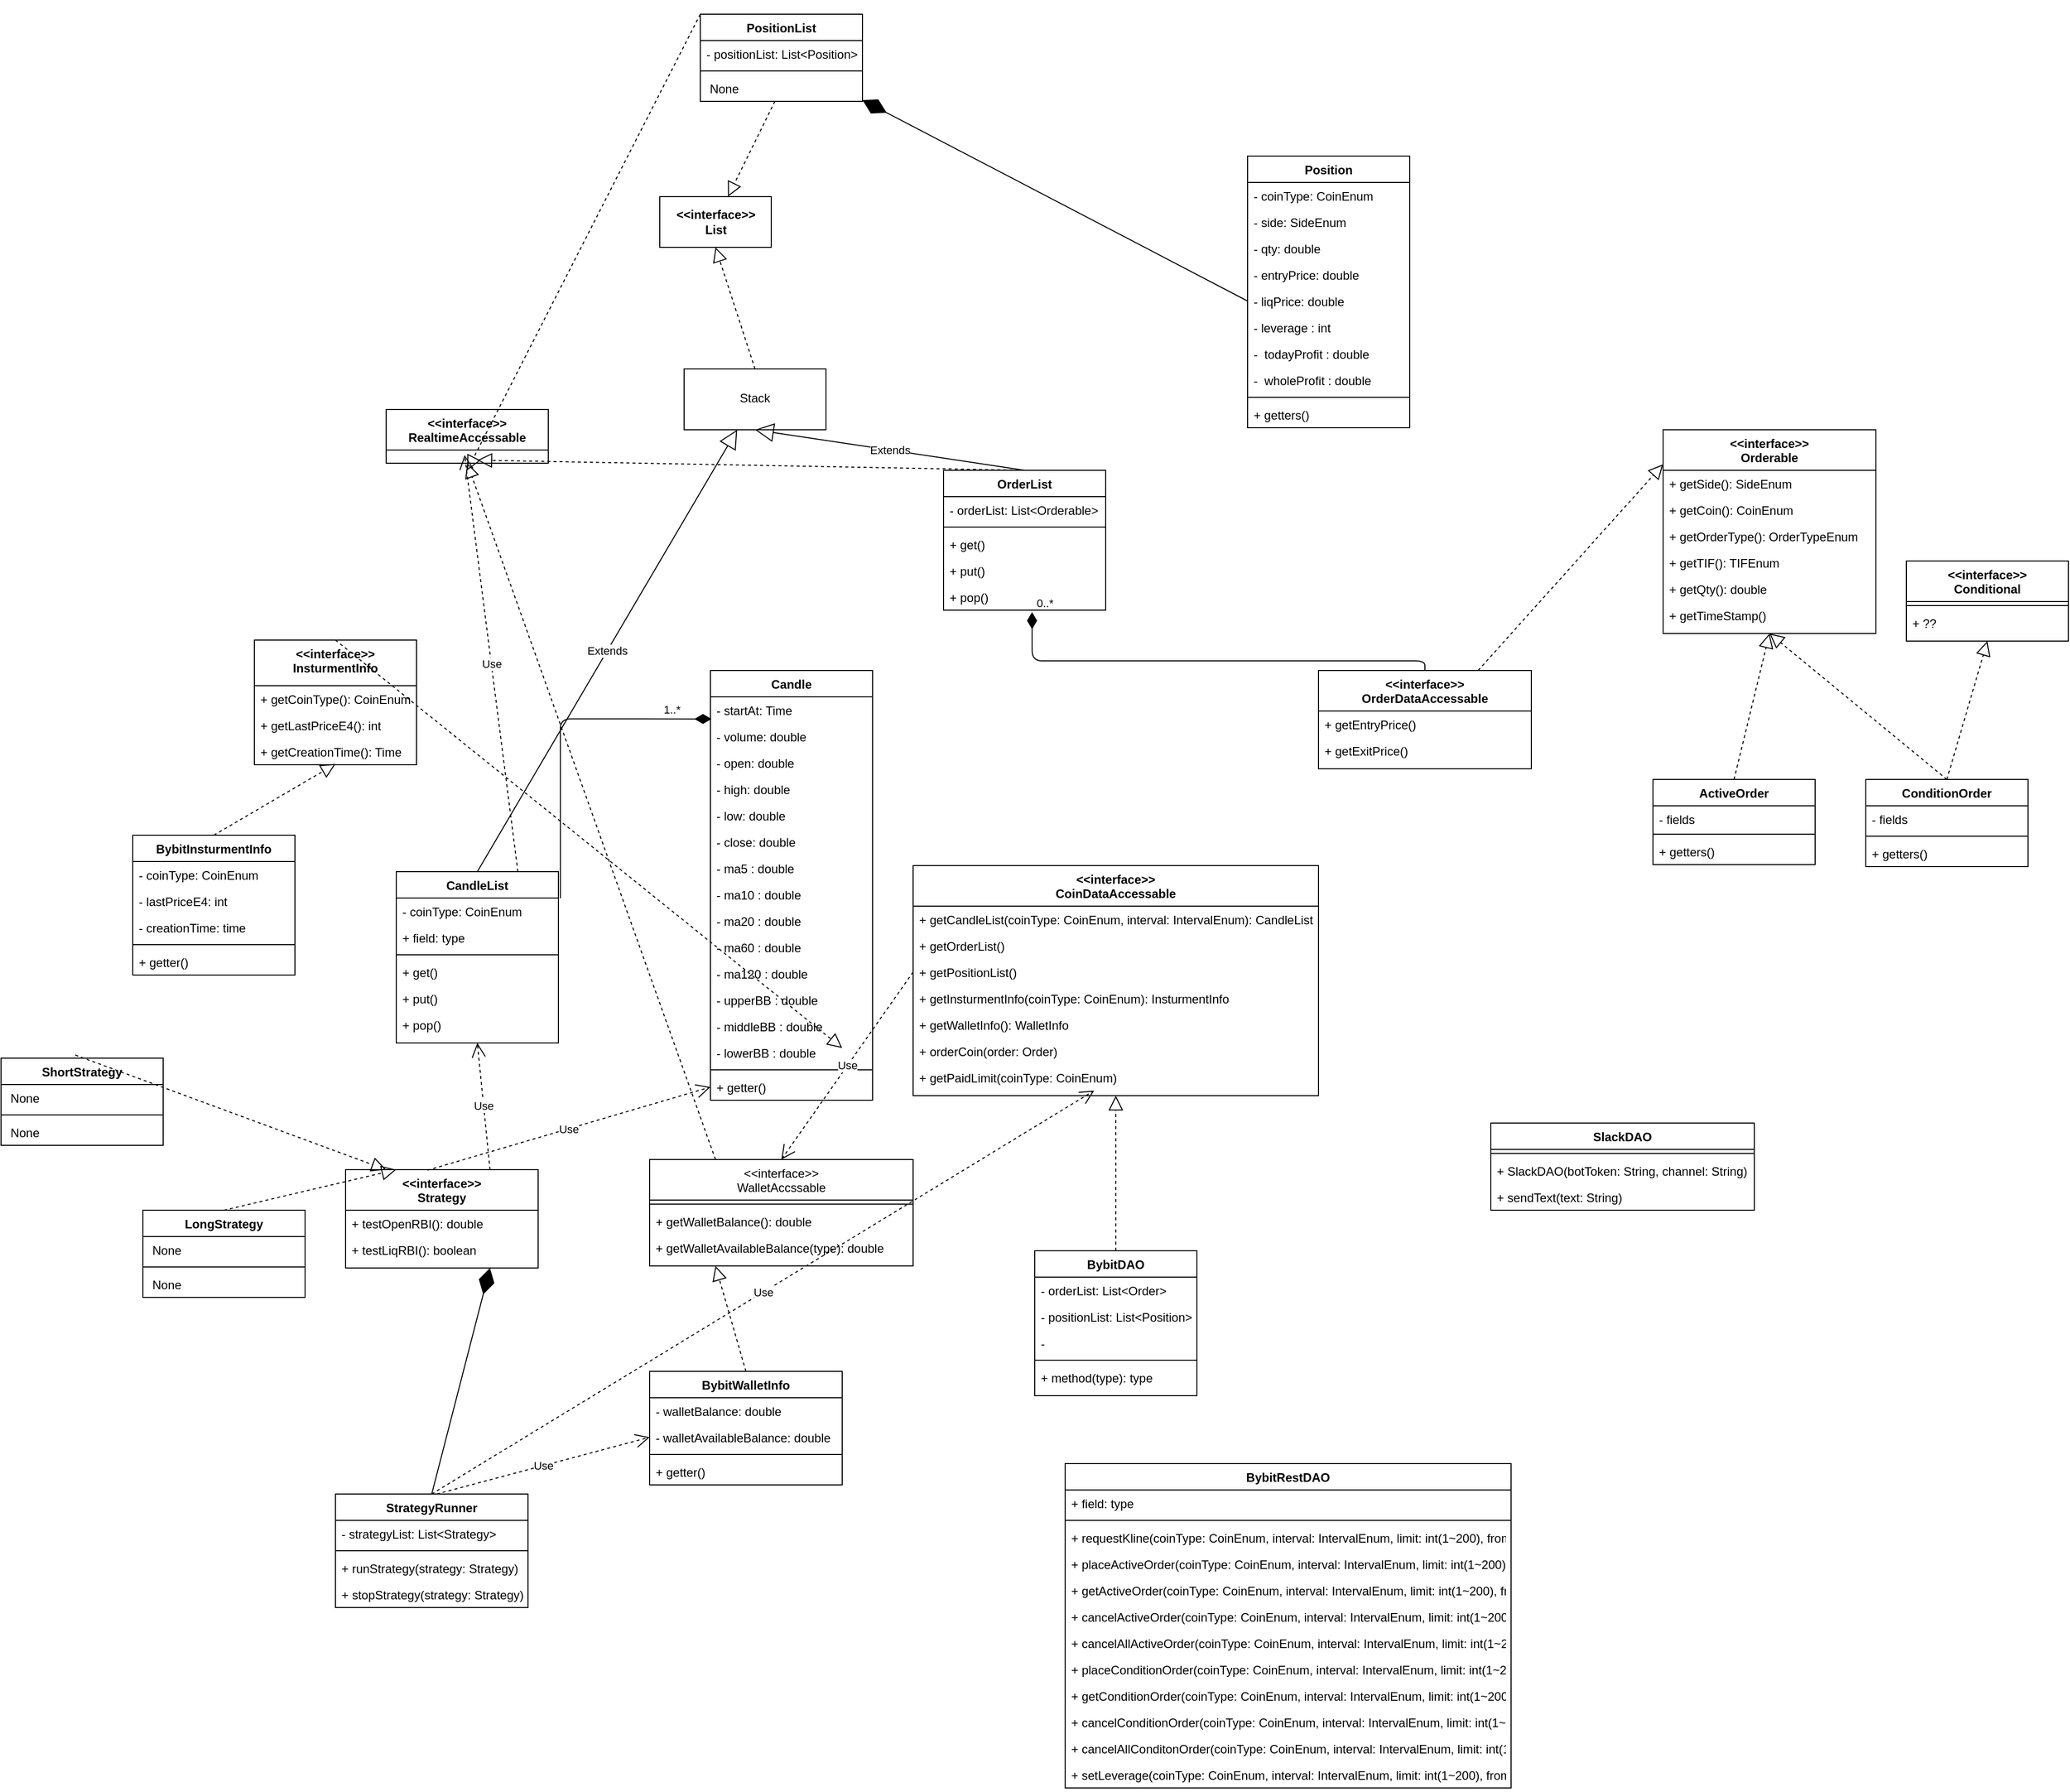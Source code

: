 <mxfile version="13.10.0" type="embed" pages="2">
    <diagram id="S4bgz9vGR-tTV-OwdPi6" name="페이지-1">
        <mxGraphModel dx="2333" dy="2050" grid="1" gridSize="10" guides="1" tooltips="1" connect="1" arrows="1" fold="1" page="1" pageScale="1" pageWidth="827" pageHeight="1169" math="0" shadow="0">
            <root>
                <mxCell id="0"/>
                <mxCell id="1" parent="0"/>
                <mxCell id="9" value="&lt;&lt;interface&gt;&gt;&#10;Strategy" style="swimlane;fontStyle=1;align=center;verticalAlign=top;childLayout=stackLayout;horizontal=1;startSize=40;horizontalStack=0;resizeParent=1;resizeParentMax=0;resizeLast=0;collapsible=1;marginBottom=5;" parent="1" vertex="1">
                    <mxGeometry x="10" y="300" width="190" height="97" as="geometry"/>
                </mxCell>
                <mxCell id="12" value="+ testOpenRBI(): double" style="text;strokeColor=none;fillColor=none;align=left;verticalAlign=top;spacingLeft=4;spacingRight=4;overflow=hidden;rotatable=0;points=[[0,0.5],[1,0.5]];portConstraint=eastwest;" parent="9" vertex="1">
                    <mxGeometry y="40" width="190" height="26" as="geometry"/>
                </mxCell>
                <mxCell id="5uu4mpf3xHUDShiiwXNF-232" value="+ testLiqRBI(): boolean" style="text;strokeColor=none;fillColor=none;align=left;verticalAlign=top;spacingLeft=4;spacingRight=4;overflow=hidden;rotatable=0;points=[[0,0.5],[1,0.5]];portConstraint=eastwest;" parent="9" vertex="1">
                    <mxGeometry y="66" width="190" height="26" as="geometry"/>
                </mxCell>
                <mxCell id="21" value="&lt;&lt;interface&gt;&gt;&#10;Orderable" style="swimlane;fontStyle=1;align=center;verticalAlign=top;childLayout=stackLayout;horizontal=1;startSize=40;horizontalStack=0;resizeParent=1;resizeParentMax=0;resizeLast=0;collapsible=1;marginBottom=5;" parent="1" vertex="1">
                    <mxGeometry x="1310" y="-430" width="210" height="201" as="geometry"/>
                </mxCell>
                <mxCell id="24" value="+ getSide(): SideEnum" style="text;strokeColor=none;fillColor=none;align=left;verticalAlign=top;spacingLeft=4;spacingRight=4;overflow=hidden;rotatable=0;points=[[0,0.5],[1,0.5]];portConstraint=eastwest;" parent="21" vertex="1">
                    <mxGeometry y="40" width="210" height="26" as="geometry"/>
                </mxCell>
                <mxCell id="5uu4mpf3xHUDShiiwXNF-159" value="+ getCoin(): CoinEnum" style="text;strokeColor=none;fillColor=none;align=left;verticalAlign=top;spacingLeft=4;spacingRight=4;overflow=hidden;rotatable=0;points=[[0,0.5],[1,0.5]];portConstraint=eastwest;" parent="21" vertex="1">
                    <mxGeometry y="66" width="210" height="26" as="geometry"/>
                </mxCell>
                <mxCell id="5uu4mpf3xHUDShiiwXNF-160" value="+ getOrderType(): OrderTypeEnum" style="text;strokeColor=none;fillColor=none;align=left;verticalAlign=top;spacingLeft=4;spacingRight=4;overflow=hidden;rotatable=0;points=[[0,0.5],[1,0.5]];portConstraint=eastwest;" parent="21" vertex="1">
                    <mxGeometry y="92" width="210" height="26" as="geometry"/>
                </mxCell>
                <mxCell id="5uu4mpf3xHUDShiiwXNF-161" value="+ getTIF(): TIFEnum" style="text;strokeColor=none;fillColor=none;align=left;verticalAlign=top;spacingLeft=4;spacingRight=4;overflow=hidden;rotatable=0;points=[[0,0.5],[1,0.5]];portConstraint=eastwest;" parent="21" vertex="1">
                    <mxGeometry y="118" width="210" height="26" as="geometry"/>
                </mxCell>
                <mxCell id="5uu4mpf3xHUDShiiwXNF-163" value="+ getQty(): double" style="text;strokeColor=none;fillColor=none;align=left;verticalAlign=top;spacingLeft=4;spacingRight=4;overflow=hidden;rotatable=0;points=[[0,0.5],[1,0.5]];portConstraint=eastwest;" parent="21" vertex="1">
                    <mxGeometry y="144" width="210" height="26" as="geometry"/>
                </mxCell>
                <mxCell id="5uu4mpf3xHUDShiiwXNF-166" value="+ getTimeStamp()" style="text;strokeColor=none;fillColor=none;align=left;verticalAlign=top;spacingLeft=4;spacingRight=4;overflow=hidden;rotatable=0;points=[[0,0.5],[1,0.5]];portConstraint=eastwest;" parent="21" vertex="1">
                    <mxGeometry y="170" width="210" height="26" as="geometry"/>
                </mxCell>
                <mxCell id="30" value="BybitDAO" style="swimlane;fontStyle=1;align=center;verticalAlign=top;childLayout=stackLayout;horizontal=1;startSize=26;horizontalStack=0;resizeParent=1;resizeParentMax=0;resizeLast=0;collapsible=1;marginBottom=5;" parent="1" vertex="1">
                    <mxGeometry x="690" y="380" width="160" height="143" as="geometry"/>
                </mxCell>
                <mxCell id="31" value="- orderList: List&lt;Order&gt;" style="text;strokeColor=none;fillColor=none;align=left;verticalAlign=top;spacingLeft=4;spacingRight=4;overflow=hidden;rotatable=0;points=[[0,0.5],[1,0.5]];portConstraint=eastwest;" parent="30" vertex="1">
                    <mxGeometry y="26" width="160" height="26" as="geometry"/>
                </mxCell>
                <mxCell id="5uu4mpf3xHUDShiiwXNF-86" value="- positionList: List&lt;Position&gt;" style="text;strokeColor=none;fillColor=none;align=left;verticalAlign=top;spacingLeft=4;spacingRight=4;overflow=hidden;rotatable=0;points=[[0,0.5],[1,0.5]];portConstraint=eastwest;" parent="30" vertex="1">
                    <mxGeometry y="52" width="160" height="26" as="geometry"/>
                </mxCell>
                <mxCell id="5uu4mpf3xHUDShiiwXNF-87" value="- " style="text;strokeColor=none;fillColor=none;align=left;verticalAlign=top;spacingLeft=4;spacingRight=4;overflow=hidden;rotatable=0;points=[[0,0.5],[1,0.5]];portConstraint=eastwest;" parent="30" vertex="1">
                    <mxGeometry y="78" width="160" height="26" as="geometry"/>
                </mxCell>
                <mxCell id="32" value="" style="line;strokeWidth=1;fillColor=none;align=left;verticalAlign=middle;spacingTop=-1;spacingLeft=3;spacingRight=3;rotatable=0;labelPosition=right;points=[];portConstraint=eastwest;" parent="30" vertex="1">
                    <mxGeometry y="104" width="160" height="8" as="geometry"/>
                </mxCell>
                <mxCell id="33" value="+ method(type): type" style="text;strokeColor=none;fillColor=none;align=left;verticalAlign=top;spacingLeft=4;spacingRight=4;overflow=hidden;rotatable=0;points=[[0,0.5],[1,0.5]];portConstraint=eastwest;" parent="30" vertex="1">
                    <mxGeometry y="112" width="160" height="26" as="geometry"/>
                </mxCell>
                <mxCell id="34" value="SlackDAO" style="swimlane;fontStyle=1;align=center;verticalAlign=top;childLayout=stackLayout;horizontal=1;startSize=26;horizontalStack=0;resizeParent=1;resizeParentMax=0;resizeLast=0;collapsible=1;marginBottom=0;" parent="1" vertex="1">
                    <mxGeometry x="1140" y="254" width="260" height="86" as="geometry"/>
                </mxCell>
                <mxCell id="36" value="" style="line;strokeWidth=1;fillColor=none;align=left;verticalAlign=middle;spacingTop=-1;spacingLeft=3;spacingRight=3;rotatable=0;labelPosition=right;points=[];portConstraint=eastwest;" parent="34" vertex="1">
                    <mxGeometry y="26" width="260" height="8" as="geometry"/>
                </mxCell>
                <mxCell id="37" value="+ SlackDAO(botToken: String, channel: String)" style="text;strokeColor=none;fillColor=none;align=left;verticalAlign=top;spacingLeft=4;spacingRight=4;overflow=hidden;rotatable=0;points=[[0,0.5],[1,0.5]];portConstraint=eastwest;" parent="34" vertex="1">
                    <mxGeometry y="34" width="260" height="26" as="geometry"/>
                </mxCell>
                <mxCell id="65" value="+ sendText(text: String)" style="text;strokeColor=none;fillColor=none;align=left;verticalAlign=top;spacingLeft=4;spacingRight=4;overflow=hidden;rotatable=0;points=[[0,0.5],[1,0.5]];portConstraint=eastwest;" parent="34" vertex="1">
                    <mxGeometry y="60" width="260" height="26" as="geometry"/>
                </mxCell>
                <mxCell id="38" value="CandleList" style="swimlane;fontStyle=1;align=center;verticalAlign=top;childLayout=stackLayout;horizontal=1;startSize=26;horizontalStack=0;resizeParent=1;resizeParentMax=0;resizeLast=0;collapsible=1;marginBottom=5;" parent="1" vertex="1">
                    <mxGeometry x="60" y="6" width="160" height="169" as="geometry"/>
                </mxCell>
                <mxCell id="5uu4mpf3xHUDShiiwXNF-197" value="- coinType: CoinEnum" style="text;strokeColor=none;fillColor=none;align=left;verticalAlign=top;spacingLeft=4;spacingRight=4;overflow=hidden;rotatable=0;points=[[0,0.5],[1,0.5]];portConstraint=eastwest;" parent="38" vertex="1">
                    <mxGeometry y="26" width="160" height="26" as="geometry"/>
                </mxCell>
                <mxCell id="39" value="+ field: type" style="text;strokeColor=none;fillColor=none;align=left;verticalAlign=top;spacingLeft=4;spacingRight=4;overflow=hidden;rotatable=0;points=[[0,0.5],[1,0.5]];portConstraint=eastwest;" parent="38" vertex="1">
                    <mxGeometry y="52" width="160" height="26" as="geometry"/>
                </mxCell>
                <mxCell id="40" value="" style="line;strokeWidth=1;fillColor=none;align=left;verticalAlign=middle;spacingTop=-1;spacingLeft=3;spacingRight=3;rotatable=0;labelPosition=right;points=[];portConstraint=eastwest;" parent="38" vertex="1">
                    <mxGeometry y="78" width="160" height="8" as="geometry"/>
                </mxCell>
                <mxCell id="5uu4mpf3xHUDShiiwXNF-195" value="+ get()" style="text;strokeColor=none;fillColor=none;align=left;verticalAlign=top;spacingLeft=4;spacingRight=4;overflow=hidden;rotatable=0;points=[[0,0.5],[1,0.5]];portConstraint=eastwest;" parent="38" vertex="1">
                    <mxGeometry y="86" width="160" height="26" as="geometry"/>
                </mxCell>
                <mxCell id="41" value="+ put()" style="text;strokeColor=none;fillColor=none;align=left;verticalAlign=top;spacingLeft=4;spacingRight=4;overflow=hidden;rotatable=0;points=[[0,0.5],[1,0.5]];portConstraint=eastwest;" parent="38" vertex="1">
                    <mxGeometry y="112" width="160" height="26" as="geometry"/>
                </mxCell>
                <mxCell id="5uu4mpf3xHUDShiiwXNF-196" value="+ pop()" style="text;strokeColor=none;fillColor=none;align=left;verticalAlign=top;spacingLeft=4;spacingRight=4;overflow=hidden;rotatable=0;points=[[0,0.5],[1,0.5]];portConstraint=eastwest;" parent="38" vertex="1">
                    <mxGeometry y="138" width="160" height="26" as="geometry"/>
                </mxCell>
                <mxCell id="5uu4mpf3xHUDShiiwXNF-49" value="&lt;&lt;interface&gt;&gt;&#10;CoinDataAccessable" style="swimlane;fontStyle=1;align=center;verticalAlign=top;childLayout=stackLayout;horizontal=1;startSize=40;horizontalStack=0;resizeParent=1;resizeParentMax=0;resizeLast=0;collapsible=1;marginBottom=5;" parent="1" vertex="1">
                    <mxGeometry x="570" width="400" height="227" as="geometry"/>
                </mxCell>
                <mxCell id="5uu4mpf3xHUDShiiwXNF-52" value="+ getCandleList(coinType: CoinEnum, interval: IntervalEnum): CandleList" style="text;strokeColor=none;fillColor=none;align=left;verticalAlign=top;spacingLeft=4;spacingRight=4;overflow=hidden;rotatable=0;points=[[0,0.5],[1,0.5]];portConstraint=eastwest;" parent="5uu4mpf3xHUDShiiwXNF-49" vertex="1">
                    <mxGeometry y="40" width="400" height="26" as="geometry"/>
                </mxCell>
                <mxCell id="5uu4mpf3xHUDShiiwXNF-147" value="+ getOrderList()" style="text;strokeColor=none;fillColor=none;align=left;verticalAlign=top;spacingLeft=4;spacingRight=4;overflow=hidden;rotatable=0;points=[[0,0.5],[1,0.5]];portConstraint=eastwest;" parent="5uu4mpf3xHUDShiiwXNF-49" vertex="1">
                    <mxGeometry y="66" width="400" height="26" as="geometry"/>
                </mxCell>
                <mxCell id="5uu4mpf3xHUDShiiwXNF-148" value="+ getPositionList()" style="text;strokeColor=none;fillColor=none;align=left;verticalAlign=top;spacingLeft=4;spacingRight=4;overflow=hidden;rotatable=0;points=[[0,0.5],[1,0.5]];portConstraint=eastwest;" parent="5uu4mpf3xHUDShiiwXNF-49" vertex="1">
                    <mxGeometry y="92" width="400" height="26" as="geometry"/>
                </mxCell>
                <mxCell id="5uu4mpf3xHUDShiiwXNF-155" value="+ getInsturmentInfo(coinType: CoinEnum): InsturmentInfo" style="text;strokeColor=none;fillColor=none;align=left;verticalAlign=top;spacingLeft=4;spacingRight=4;overflow=hidden;rotatable=0;points=[[0,0.5],[1,0.5]];portConstraint=eastwest;" parent="5uu4mpf3xHUDShiiwXNF-49" vertex="1">
                    <mxGeometry y="118" width="400" height="26" as="geometry"/>
                </mxCell>
                <mxCell id="5uu4mpf3xHUDShiiwXNF-156" value="+ getWalletInfo(): WalletInfo" style="text;strokeColor=none;fillColor=none;align=left;verticalAlign=top;spacingLeft=4;spacingRight=4;overflow=hidden;rotatable=0;points=[[0,0.5],[1,0.5]];portConstraint=eastwest;" parent="5uu4mpf3xHUDShiiwXNF-49" vertex="1">
                    <mxGeometry y="144" width="400" height="26" as="geometry"/>
                </mxCell>
                <mxCell id="5uu4mpf3xHUDShiiwXNF-157" value="+ orderCoin(order: Order)" style="text;strokeColor=none;fillColor=none;align=left;verticalAlign=top;spacingLeft=4;spacingRight=4;overflow=hidden;rotatable=0;points=[[0,0.5],[1,0.5]];portConstraint=eastwest;" parent="5uu4mpf3xHUDShiiwXNF-49" vertex="1">
                    <mxGeometry y="170" width="400" height="26" as="geometry"/>
                </mxCell>
                <mxCell id="5uu4mpf3xHUDShiiwXNF-158" value="+ getPaidLimit(coinType: CoinEnum)" style="text;strokeColor=none;fillColor=none;align=left;verticalAlign=top;spacingLeft=4;spacingRight=4;overflow=hidden;rotatable=0;points=[[0,0.5],[1,0.5]];portConstraint=eastwest;" parent="5uu4mpf3xHUDShiiwXNF-49" vertex="1">
                    <mxGeometry y="196" width="400" height="26" as="geometry"/>
                </mxCell>
                <mxCell id="5uu4mpf3xHUDShiiwXNF-53" value="" style="endArrow=block;dashed=1;endFill=0;endSize=12;html=1;entryX=0.5;entryY=1;entryDx=0;entryDy=0;exitX=0.5;exitY=0;exitDx=0;exitDy=0;" parent="1" source="30" target="5uu4mpf3xHUDShiiwXNF-49" edge="1">
                    <mxGeometry width="160" relative="1" as="geometry">
                        <mxPoint x="350" y="400" as="sourcePoint"/>
                        <mxPoint x="510" y="400" as="targetPoint"/>
                    </mxGeometry>
                </mxCell>
                <mxCell id="5uu4mpf3xHUDShiiwXNF-68" value="ActiveOrder" style="swimlane;fontStyle=1;align=center;verticalAlign=top;childLayout=stackLayout;horizontal=1;startSize=26;horizontalStack=0;resizeParent=1;resizeParentMax=0;resizeLast=0;collapsible=1;marginBottom=0;" parent="1" vertex="1">
                    <mxGeometry x="1300" y="-85" width="160" height="84" as="geometry"/>
                </mxCell>
                <mxCell id="5uu4mpf3xHUDShiiwXNF-69" value="- fields" style="text;strokeColor=none;fillColor=none;align=left;verticalAlign=top;spacingLeft=4;spacingRight=4;overflow=hidden;rotatable=0;points=[[0,0.5],[1,0.5]];portConstraint=eastwest;" parent="5uu4mpf3xHUDShiiwXNF-68" vertex="1">
                    <mxGeometry y="26" width="160" height="24" as="geometry"/>
                </mxCell>
                <mxCell id="5uu4mpf3xHUDShiiwXNF-70" value="" style="line;strokeWidth=1;fillColor=none;align=left;verticalAlign=middle;spacingTop=-1;spacingLeft=3;spacingRight=3;rotatable=0;labelPosition=right;points=[];portConstraint=eastwest;" parent="5uu4mpf3xHUDShiiwXNF-68" vertex="1">
                    <mxGeometry y="50" width="160" height="8" as="geometry"/>
                </mxCell>
                <mxCell id="5uu4mpf3xHUDShiiwXNF-71" value="+ getters()" style="text;strokeColor=none;fillColor=none;align=left;verticalAlign=top;spacingLeft=4;spacingRight=4;overflow=hidden;rotatable=0;points=[[0,0.5],[1,0.5]];portConstraint=eastwest;" parent="5uu4mpf3xHUDShiiwXNF-68" vertex="1">
                    <mxGeometry y="58" width="160" height="26" as="geometry"/>
                </mxCell>
                <mxCell id="5uu4mpf3xHUDShiiwXNF-72" value="ConditionOrder" style="swimlane;fontStyle=1;align=center;verticalAlign=top;childLayout=stackLayout;horizontal=1;startSize=26;horizontalStack=0;resizeParent=1;resizeParentMax=0;resizeLast=0;collapsible=1;marginBottom=0;" parent="1" vertex="1">
                    <mxGeometry x="1510" y="-85" width="160" height="86" as="geometry"/>
                </mxCell>
                <mxCell id="5uu4mpf3xHUDShiiwXNF-73" value="- fields" style="text;strokeColor=none;fillColor=none;align=left;verticalAlign=top;spacingLeft=4;spacingRight=4;overflow=hidden;rotatable=0;points=[[0,0.5],[1,0.5]];portConstraint=eastwest;" parent="5uu4mpf3xHUDShiiwXNF-72" vertex="1">
                    <mxGeometry y="26" width="160" height="26" as="geometry"/>
                </mxCell>
                <mxCell id="5uu4mpf3xHUDShiiwXNF-74" value="" style="line;strokeWidth=1;fillColor=none;align=left;verticalAlign=middle;spacingTop=-1;spacingLeft=3;spacingRight=3;rotatable=0;labelPosition=right;points=[];portConstraint=eastwest;" parent="5uu4mpf3xHUDShiiwXNF-72" vertex="1">
                    <mxGeometry y="52" width="160" height="8" as="geometry"/>
                </mxCell>
                <mxCell id="5uu4mpf3xHUDShiiwXNF-75" value="+ getters()" style="text;strokeColor=none;fillColor=none;align=left;verticalAlign=top;spacingLeft=4;spacingRight=4;overflow=hidden;rotatable=0;points=[[0,0.5],[1,0.5]];portConstraint=eastwest;" parent="5uu4mpf3xHUDShiiwXNF-72" vertex="1">
                    <mxGeometry y="60" width="160" height="26" as="geometry"/>
                </mxCell>
                <mxCell id="5uu4mpf3xHUDShiiwXNF-76" value="&lt;&lt;interface&gt;&gt;&#10;Conditional" style="swimlane;fontStyle=1;align=center;verticalAlign=top;childLayout=stackLayout;horizontal=1;startSize=40;horizontalStack=0;resizeParent=1;resizeParentMax=0;resizeLast=0;collapsible=1;marginBottom=5;" parent="1" vertex="1">
                    <mxGeometry x="1550" y="-300.5" width="160" height="79" as="geometry"/>
                </mxCell>
                <mxCell id="5uu4mpf3xHUDShiiwXNF-78" value="" style="line;strokeWidth=1;fillColor=none;align=left;verticalAlign=middle;spacingTop=-1;spacingLeft=3;spacingRight=3;rotatable=0;labelPosition=right;points=[];portConstraint=eastwest;" parent="5uu4mpf3xHUDShiiwXNF-76" vertex="1">
                    <mxGeometry y="40" width="160" height="8" as="geometry"/>
                </mxCell>
                <mxCell id="5uu4mpf3xHUDShiiwXNF-79" value="+ ??" style="text;strokeColor=none;fillColor=none;align=left;verticalAlign=top;spacingLeft=4;spacingRight=4;overflow=hidden;rotatable=0;points=[[0,0.5],[1,0.5]];portConstraint=eastwest;" parent="5uu4mpf3xHUDShiiwXNF-76" vertex="1">
                    <mxGeometry y="48" width="160" height="26" as="geometry"/>
                </mxCell>
                <mxCell id="5uu4mpf3xHUDShiiwXNF-80" value="" style="endArrow=block;dashed=1;endFill=0;endSize=12;html=1;exitX=0.5;exitY=0;exitDx=0;exitDy=0;entryX=0.5;entryY=1;entryDx=0;entryDy=0;" parent="1" source="5uu4mpf3xHUDShiiwXNF-68" target="21" edge="1">
                    <mxGeometry width="160" relative="1" as="geometry">
                        <mxPoint x="1110" y="-120" as="sourcePoint"/>
                        <mxPoint x="1270" y="-120" as="targetPoint"/>
                    </mxGeometry>
                </mxCell>
                <mxCell id="5uu4mpf3xHUDShiiwXNF-82" value="" style="endArrow=block;dashed=1;endFill=0;endSize=12;html=1;entryX=0.5;entryY=1;entryDx=0;entryDy=0;exitX=0.5;exitY=0;exitDx=0;exitDy=0;" parent="1" source="5uu4mpf3xHUDShiiwXNF-72" target="21" edge="1">
                    <mxGeometry width="160" relative="1" as="geometry">
                        <mxPoint x="1110" y="-30" as="sourcePoint"/>
                        <mxPoint x="1270" y="-30" as="targetPoint"/>
                    </mxGeometry>
                </mxCell>
                <mxCell id="5uu4mpf3xHUDShiiwXNF-83" value="" style="endArrow=block;dashed=1;endFill=0;endSize=12;html=1;entryX=0.5;entryY=1;entryDx=0;entryDy=0;exitX=0.5;exitY=0;exitDx=0;exitDy=0;" parent="1" source="5uu4mpf3xHUDShiiwXNF-72" target="5uu4mpf3xHUDShiiwXNF-76" edge="1">
                    <mxGeometry width="160" relative="1" as="geometry">
                        <mxPoint x="1110" y="-30" as="sourcePoint"/>
                        <mxPoint x="1270" y="-30" as="targetPoint"/>
                    </mxGeometry>
                </mxCell>
                <mxCell id="5uu4mpf3xHUDShiiwXNF-89" value="&lt;&lt;interface&gt;&gt;&#10;RealtimeAccessable" style="swimlane;fontStyle=1;align=center;verticalAlign=top;childLayout=stackLayout;horizontal=1;startSize=40;horizontalStack=0;resizeParent=1;resizeParentMax=0;resizeLast=0;collapsible=1;marginBottom=5;" parent="1" vertex="1">
                    <mxGeometry x="50" y="-450" width="160" height="53" as="geometry"/>
                </mxCell>
                <mxCell id="5uu4mpf3xHUDShiiwXNF-102" value="&lt;&lt;interface&gt;&gt;&#10;InsturmentInfo" style="swimlane;fontStyle=1;align=center;verticalAlign=top;childLayout=stackLayout;horizontal=1;startSize=45;horizontalStack=0;resizeParent=1;resizeParentMax=0;resizeLast=0;collapsible=1;marginBottom=0;" parent="1" vertex="1">
                    <mxGeometry x="-80" y="-222.5" width="160" height="123" as="geometry"/>
                </mxCell>
                <mxCell id="5uu4mpf3xHUDShiiwXNF-105" value="+ getCoinType(): CoinEnum" style="text;strokeColor=none;fillColor=none;align=left;verticalAlign=top;spacingLeft=4;spacingRight=4;overflow=hidden;rotatable=0;points=[[0,0.5],[1,0.5]];portConstraint=eastwest;" parent="5uu4mpf3xHUDShiiwXNF-102" vertex="1">
                    <mxGeometry y="45" width="160" height="26" as="geometry"/>
                </mxCell>
                <mxCell id="5uu4mpf3xHUDShiiwXNF-188" value="+ getLastPriceE4(): int" style="text;strokeColor=none;fillColor=none;align=left;verticalAlign=top;spacingLeft=4;spacingRight=4;overflow=hidden;rotatable=0;points=[[0,0.5],[1,0.5]];portConstraint=eastwest;" parent="5uu4mpf3xHUDShiiwXNF-102" vertex="1">
                    <mxGeometry y="71" width="160" height="26" as="geometry"/>
                </mxCell>
                <mxCell id="5uu4mpf3xHUDShiiwXNF-189" value="+ getCreationTime(): Time" style="text;strokeColor=none;fillColor=none;align=left;verticalAlign=top;spacingLeft=4;spacingRight=4;overflow=hidden;rotatable=0;points=[[0,0.5],[1,0.5]];portConstraint=eastwest;" parent="5uu4mpf3xHUDShiiwXNF-102" vertex="1">
                    <mxGeometry y="97" width="160" height="26" as="geometry"/>
                </mxCell>
                <mxCell id="5uu4mpf3xHUDShiiwXNF-106" value="BybitWalletInfo" style="swimlane;fontStyle=1;align=center;verticalAlign=top;childLayout=stackLayout;horizontal=1;startSize=26;horizontalStack=0;resizeParent=1;resizeParentMax=0;resizeLast=0;collapsible=1;marginBottom=0;" parent="1" vertex="1">
                    <mxGeometry x="310" y="499" width="190" height="112" as="geometry"/>
                </mxCell>
                <mxCell id="5uu4mpf3xHUDShiiwXNF-107" value="- walletBalance: double" style="text;strokeColor=none;fillColor=none;align=left;verticalAlign=top;spacingLeft=4;spacingRight=4;overflow=hidden;rotatable=0;points=[[0,0.5],[1,0.5]];portConstraint=eastwest;" parent="5uu4mpf3xHUDShiiwXNF-106" vertex="1">
                    <mxGeometry y="26" width="190" height="26" as="geometry"/>
                </mxCell>
                <mxCell id="5uu4mpf3xHUDShiiwXNF-206" value="- walletAvailableBalance: double" style="text;strokeColor=none;fillColor=none;align=left;verticalAlign=top;spacingLeft=4;spacingRight=4;overflow=hidden;rotatable=0;points=[[0,0.5],[1,0.5]];portConstraint=eastwest;" parent="5uu4mpf3xHUDShiiwXNF-106" vertex="1">
                    <mxGeometry y="52" width="190" height="26" as="geometry"/>
                </mxCell>
                <mxCell id="5uu4mpf3xHUDShiiwXNF-108" value="" style="line;strokeWidth=1;fillColor=none;align=left;verticalAlign=middle;spacingTop=-1;spacingLeft=3;spacingRight=3;rotatable=0;labelPosition=right;points=[];portConstraint=eastwest;" parent="5uu4mpf3xHUDShiiwXNF-106" vertex="1">
                    <mxGeometry y="78" width="190" height="8" as="geometry"/>
                </mxCell>
                <mxCell id="5uu4mpf3xHUDShiiwXNF-109" value="+ getter()" style="text;strokeColor=none;fillColor=none;align=left;verticalAlign=top;spacingLeft=4;spacingRight=4;overflow=hidden;rotatable=0;points=[[0,0.5],[1,0.5]];portConstraint=eastwest;" parent="5uu4mpf3xHUDShiiwXNF-106" vertex="1">
                    <mxGeometry y="86" width="190" height="26" as="geometry"/>
                </mxCell>
                <mxCell id="5uu4mpf3xHUDShiiwXNF-110" value="Use" style="endArrow=open;endSize=12;dashed=1;html=1;exitX=0.425;exitY=0.006;exitDx=0;exitDy=0;exitPerimeter=0;entryX=0;entryY=0.5;entryDx=0;entryDy=0;" parent="1" source="9" edge="1" target="5uu4mpf3xHUDShiiwXNF-121">
                    <mxGeometry width="160" relative="1" as="geometry">
                        <mxPoint x="140" y="200" as="sourcePoint"/>
                        <mxPoint x="300" y="200" as="targetPoint"/>
                    </mxGeometry>
                </mxCell>
                <mxCell id="5uu4mpf3xHUDShiiwXNF-116" value="Use" style="endArrow=open;endSize=12;dashed=1;html=1;exitX=0.75;exitY=0;exitDx=0;exitDy=0;entryX=0.5;entryY=1;entryDx=0;entryDy=0;" parent="1" source="9" target="38" edge="1">
                    <mxGeometry width="160" relative="1" as="geometry">
                        <mxPoint x="58" y="210.63" as="sourcePoint"/>
                        <mxPoint x="60.0" y="60" as="targetPoint"/>
                    </mxGeometry>
                </mxCell>
                <mxCell id="5uu4mpf3xHUDShiiwXNF-117" value="" style="endArrow=block;dashed=1;endFill=0;endSize=12;html=1;exitX=0.5;exitY=0;exitDx=0;exitDy=0;entryX=0.5;entryY=1;entryDx=0;entryDy=0;" parent="1" source="5uu4mpf3xHUDShiiwXNF-102" edge="1">
                    <mxGeometry width="160" relative="1" as="geometry">
                        <mxPoint x="340" y="180" as="sourcePoint"/>
                        <mxPoint x="500" y="180" as="targetPoint"/>
                    </mxGeometry>
                </mxCell>
                <mxCell id="5uu4mpf3xHUDShiiwXNF-118" value="Candle" style="swimlane;fontStyle=1;align=center;verticalAlign=top;childLayout=stackLayout;horizontal=1;startSize=26;horizontalStack=0;resizeParent=1;resizeParentMax=0;resizeLast=0;collapsible=1;marginBottom=0;" parent="1" vertex="1">
                    <mxGeometry x="370" y="-192.5" width="160" height="424" as="geometry"/>
                </mxCell>
                <mxCell id="5uu4mpf3xHUDShiiwXNF-119" value="- startAt: Time" style="text;strokeColor=none;fillColor=none;align=left;verticalAlign=top;spacingLeft=4;spacingRight=4;overflow=hidden;rotatable=0;points=[[0,0.5],[1,0.5]];portConstraint=eastwest;" parent="5uu4mpf3xHUDShiiwXNF-118" vertex="1">
                    <mxGeometry y="26" width="160" height="26" as="geometry"/>
                </mxCell>
                <mxCell id="5uu4mpf3xHUDShiiwXNF-198" value="- volume: double" style="text;strokeColor=none;fillColor=none;align=left;verticalAlign=top;spacingLeft=4;spacingRight=4;overflow=hidden;rotatable=0;points=[[0,0.5],[1,0.5]];portConstraint=eastwest;" parent="5uu4mpf3xHUDShiiwXNF-118" vertex="1">
                    <mxGeometry y="52" width="160" height="26" as="geometry"/>
                </mxCell>
                <mxCell id="5uu4mpf3xHUDShiiwXNF-199" value="- open: double" style="text;strokeColor=none;fillColor=none;align=left;verticalAlign=top;spacingLeft=4;spacingRight=4;overflow=hidden;rotatable=0;points=[[0,0.5],[1,0.5]];portConstraint=eastwest;" parent="5uu4mpf3xHUDShiiwXNF-118" vertex="1">
                    <mxGeometry y="78" width="160" height="26" as="geometry"/>
                </mxCell>
                <mxCell id="5uu4mpf3xHUDShiiwXNF-200" value="- high: double" style="text;strokeColor=none;fillColor=none;align=left;verticalAlign=top;spacingLeft=4;spacingRight=4;overflow=hidden;rotatable=0;points=[[0,0.5],[1,0.5]];portConstraint=eastwest;" parent="5uu4mpf3xHUDShiiwXNF-118" vertex="1">
                    <mxGeometry y="104" width="160" height="26" as="geometry"/>
                </mxCell>
                <mxCell id="5uu4mpf3xHUDShiiwXNF-201" value="- low: double" style="text;strokeColor=none;fillColor=none;align=left;verticalAlign=top;spacingLeft=4;spacingRight=4;overflow=hidden;rotatable=0;points=[[0,0.5],[1,0.5]];portConstraint=eastwest;" parent="5uu4mpf3xHUDShiiwXNF-118" vertex="1">
                    <mxGeometry y="130" width="160" height="26" as="geometry"/>
                </mxCell>
                <mxCell id="5uu4mpf3xHUDShiiwXNF-202" value="- close: double" style="text;strokeColor=none;fillColor=none;align=left;verticalAlign=top;spacingLeft=4;spacingRight=4;overflow=hidden;rotatable=0;points=[[0,0.5],[1,0.5]];portConstraint=eastwest;" parent="5uu4mpf3xHUDShiiwXNF-118" vertex="1">
                    <mxGeometry y="156" width="160" height="26" as="geometry"/>
                </mxCell>
                <mxCell id="77" value="- ma5 : double" style="text;strokeColor=none;fillColor=none;align=left;verticalAlign=top;spacingLeft=4;spacingRight=4;overflow=hidden;rotatable=0;points=[[0,0.5],[1,0.5]];portConstraint=eastwest;" parent="5uu4mpf3xHUDShiiwXNF-118" vertex="1">
                    <mxGeometry y="182" width="160" height="26" as="geometry"/>
                </mxCell>
                <mxCell id="84" value="- ma10 : double" style="text;strokeColor=none;fillColor=none;align=left;verticalAlign=top;spacingLeft=4;spacingRight=4;overflow=hidden;rotatable=0;points=[[0,0.5],[1,0.5]];portConstraint=eastwest;" parent="5uu4mpf3xHUDShiiwXNF-118" vertex="1">
                    <mxGeometry y="208" width="160" height="26" as="geometry"/>
                </mxCell>
                <mxCell id="83" value="- ma20 : double" style="text;strokeColor=none;fillColor=none;align=left;verticalAlign=top;spacingLeft=4;spacingRight=4;overflow=hidden;rotatable=0;points=[[0,0.5],[1,0.5]];portConstraint=eastwest;" parent="5uu4mpf3xHUDShiiwXNF-118" vertex="1">
                    <mxGeometry y="234" width="160" height="26" as="geometry"/>
                </mxCell>
                <mxCell id="82" value="- ma60 : double" style="text;strokeColor=none;fillColor=none;align=left;verticalAlign=top;spacingLeft=4;spacingRight=4;overflow=hidden;rotatable=0;points=[[0,0.5],[1,0.5]];portConstraint=eastwest;" parent="5uu4mpf3xHUDShiiwXNF-118" vertex="1">
                    <mxGeometry y="260" width="160" height="26" as="geometry"/>
                </mxCell>
                <mxCell id="81" value="- ma120 : double" style="text;strokeColor=none;fillColor=none;align=left;verticalAlign=top;spacingLeft=4;spacingRight=4;overflow=hidden;rotatable=0;points=[[0,0.5],[1,0.5]];portConstraint=eastwest;" parent="5uu4mpf3xHUDShiiwXNF-118" vertex="1">
                    <mxGeometry y="286" width="160" height="26" as="geometry"/>
                </mxCell>
                <mxCell id="78" value="- upperBB : double" style="text;strokeColor=none;fillColor=none;align=left;verticalAlign=top;spacingLeft=4;spacingRight=4;overflow=hidden;rotatable=0;points=[[0,0.5],[1,0.5]];portConstraint=eastwest;" parent="5uu4mpf3xHUDShiiwXNF-118" vertex="1">
                    <mxGeometry y="312" width="160" height="26" as="geometry"/>
                </mxCell>
                <mxCell id="80" value="- middleBB : double" style="text;strokeColor=none;fillColor=none;align=left;verticalAlign=top;spacingLeft=4;spacingRight=4;overflow=hidden;rotatable=0;points=[[0,0.5],[1,0.5]];portConstraint=eastwest;" parent="5uu4mpf3xHUDShiiwXNF-118" vertex="1">
                    <mxGeometry y="338" width="160" height="26" as="geometry"/>
                </mxCell>
                <mxCell id="79" value="- lowerBB : double" style="text;strokeColor=none;fillColor=none;align=left;verticalAlign=top;spacingLeft=4;spacingRight=4;overflow=hidden;rotatable=0;points=[[0,0.5],[1,0.5]];portConstraint=eastwest;" parent="5uu4mpf3xHUDShiiwXNF-118" vertex="1">
                    <mxGeometry y="364" width="160" height="26" as="geometry"/>
                </mxCell>
                <mxCell id="5uu4mpf3xHUDShiiwXNF-120" value="" style="line;strokeWidth=1;fillColor=none;align=left;verticalAlign=middle;spacingTop=-1;spacingLeft=3;spacingRight=3;rotatable=0;labelPosition=right;points=[];portConstraint=eastwest;" parent="5uu4mpf3xHUDShiiwXNF-118" vertex="1">
                    <mxGeometry y="390" width="160" height="8" as="geometry"/>
                </mxCell>
                <mxCell id="5uu4mpf3xHUDShiiwXNF-121" value="+ getter()&#10;" style="text;strokeColor=none;fillColor=none;align=left;verticalAlign=top;spacingLeft=4;spacingRight=4;overflow=hidden;rotatable=0;points=[[0,0.5],[1,0.5]];portConstraint=eastwest;" parent="5uu4mpf3xHUDShiiwXNF-118" vertex="1">
                    <mxGeometry y="398" width="160" height="26" as="geometry"/>
                </mxCell>
                <mxCell id="5uu4mpf3xHUDShiiwXNF-123" value="&lt;b&gt;&amp;lt;&amp;lt;interface&amp;gt;&amp;gt;&lt;br&gt;List&lt;/b&gt;" style="html=1;" parent="1" vertex="1">
                    <mxGeometry x="320" y="-660" width="110" height="50" as="geometry"/>
                </mxCell>
                <mxCell id="5uu4mpf3xHUDShiiwXNF-129" value="" style="endArrow=block;dashed=1;endFill=0;endSize=12;html=1;exitX=0.5;exitY=0;exitDx=0;exitDy=0;" parent="1" source="5uu4mpf3xHUDShiiwXNF-125" edge="1">
                    <mxGeometry width="160" relative="1" as="geometry">
                        <mxPoint x="60.0" y="60" as="sourcePoint"/>
                        <mxPoint x="140" y="-400" as="targetPoint"/>
                    </mxGeometry>
                </mxCell>
                <mxCell id="5uu4mpf3xHUDShiiwXNF-131" value="0..*" style="endArrow=none;html=1;endSize=12;startArrow=diamondThin;startSize=14;startFill=1;edgeStyle=orthogonalEdgeStyle;align=left;verticalAlign=bottom;endFill=0;entryX=0.5;entryY=0;entryDx=0;entryDy=0;exitX=0.546;exitY=1.071;exitDx=0;exitDy=0;exitPerimeter=0;" parent="1" source="5uu4mpf3xHUDShiiwXNF-187" target="5uu4mpf3xHUDShiiwXNF-243" edge="1">
                    <mxGeometry x="-1" y="3" relative="1" as="geometry">
                        <mxPoint x="680" y="-120" as="sourcePoint"/>
                        <mxPoint x="970" y="-140" as="targetPoint"/>
                        <Array as="points">
                            <mxPoint x="687" y="-202"/>
                            <mxPoint x="1075" y="-202"/>
                        </Array>
                    </mxGeometry>
                </mxCell>
                <mxCell id="5uu4mpf3xHUDShiiwXNF-132" value="1..*" style="endArrow=none;html=1;endSize=12;startArrow=diamondThin;startSize=14;startFill=1;edgeStyle=orthogonalEdgeStyle;align=left;verticalAlign=bottom;exitX=0.007;exitY=0.839;exitDx=0;exitDy=0;exitPerimeter=0;entryX=1.012;entryY=0.155;entryDx=0;entryDy=0;entryPerimeter=0;endFill=0;" parent="1" source="5uu4mpf3xHUDShiiwXNF-119" target="38" edge="1">
                    <mxGeometry x="-0.696" relative="1" as="geometry">
                        <mxPoint x="190" y="-30" as="sourcePoint"/>
                        <mxPoint x="350" y="-30" as="targetPoint"/>
                        <mxPoint as="offset"/>
                    </mxGeometry>
                </mxCell>
                <mxCell id="5uu4mpf3xHUDShiiwXNF-133" value="Use" style="endArrow=open;endSize=12;dashed=1;html=1;exitX=0.75;exitY=0;exitDx=0;exitDy=0;entryX=0.484;entryY=0.619;entryDx=0;entryDy=0;entryPerimeter=0;" parent="1" source="38" edge="1">
                    <mxGeometry width="160" relative="1" as="geometry">
                        <mxPoint x="190" y="-130" as="sourcePoint"/>
                        <mxPoint x="127.44" y="-405.048" as="targetPoint"/>
                    </mxGeometry>
                </mxCell>
                <mxCell id="5uu4mpf3xHUDShiiwXNF-167" value="Use" style="endArrow=open;endSize=12;dashed=1;html=1;exitX=0;exitY=0.5;exitDx=0;exitDy=0;entryX=0.5;entryY=0;entryDx=0;entryDy=0;" parent="1" source="5uu4mpf3xHUDShiiwXNF-148" target="5uu4mpf3xHUDShiiwXNF-168" edge="1">
                    <mxGeometry width="160" relative="1" as="geometry">
                        <mxPoint x="670" y="70" as="sourcePoint"/>
                        <mxPoint x="400" y="230" as="targetPoint"/>
                    </mxGeometry>
                </mxCell>
                <mxCell id="5uu4mpf3xHUDShiiwXNF-168" value="&lt;&lt;interface&gt;&gt;&#10;WalletAccssable" style="swimlane;fontStyle=0;align=center;verticalAlign=top;childLayout=stackLayout;horizontal=1;startSize=40;horizontalStack=0;resizeParent=1;resizeParentMax=0;resizeLast=0;collapsible=1;marginBottom=5;" parent="1" vertex="1">
                    <mxGeometry x="310" y="290" width="260" height="105" as="geometry"/>
                </mxCell>
                <mxCell id="5uu4mpf3xHUDShiiwXNF-170" value="" style="line;strokeWidth=1;fillColor=none;align=left;verticalAlign=middle;spacingTop=-1;spacingLeft=3;spacingRight=3;rotatable=0;labelPosition=right;points=[];portConstraint=eastwest;" parent="5uu4mpf3xHUDShiiwXNF-168" vertex="1">
                    <mxGeometry y="40" width="260" height="8" as="geometry"/>
                </mxCell>
                <mxCell id="5uu4mpf3xHUDShiiwXNF-171" value="+ getWalletBalance(): double" style="text;strokeColor=none;fillColor=none;align=left;verticalAlign=top;spacingLeft=4;spacingRight=4;overflow=hidden;rotatable=0;points=[[0,0.5],[1,0.5]];portConstraint=eastwest;" parent="5uu4mpf3xHUDShiiwXNF-168" vertex="1">
                    <mxGeometry y="48" width="260" height="26" as="geometry"/>
                </mxCell>
                <mxCell id="5uu4mpf3xHUDShiiwXNF-205" value="+ getWalletAvailableBalance(type): double" style="text;strokeColor=none;fillColor=none;align=left;verticalAlign=top;spacingLeft=4;spacingRight=4;overflow=hidden;rotatable=0;points=[[0,0.5],[1,0.5]];portConstraint=eastwest;" parent="5uu4mpf3xHUDShiiwXNF-168" vertex="1">
                    <mxGeometry y="74" width="260" height="26" as="geometry"/>
                </mxCell>
                <mxCell id="5uu4mpf3xHUDShiiwXNF-172" value="" style="endArrow=block;dashed=1;endFill=0;endSize=12;html=1;entryX=0.25;entryY=1;entryDx=0;entryDy=0;exitX=0.5;exitY=0;exitDx=0;exitDy=0;" parent="1" source="5uu4mpf3xHUDShiiwXNF-106" target="5uu4mpf3xHUDShiiwXNF-168" edge="1">
                    <mxGeometry width="160" relative="1" as="geometry">
                        <mxPoint x="640" y="320" as="sourcePoint"/>
                        <mxPoint x="800" y="320" as="targetPoint"/>
                    </mxGeometry>
                </mxCell>
                <mxCell id="5uu4mpf3xHUDShiiwXNF-174" value="" style="endArrow=block;dashed=1;endFill=0;endSize=12;html=1;exitX=0.25;exitY=0;exitDx=0;exitDy=0;" parent="1" source="5uu4mpf3xHUDShiiwXNF-168" edge="1">
                    <mxGeometry width="160" relative="1" as="geometry">
                        <mxPoint x="410" y="-20" as="sourcePoint"/>
                        <mxPoint x="130" y="-397" as="targetPoint"/>
                    </mxGeometry>
                </mxCell>
                <mxCell id="5uu4mpf3xHUDShiiwXNF-180" value="Extends" style="endArrow=block;endSize=16;endFill=0;html=1;exitX=0.5;exitY=0;exitDx=0;exitDy=0;" parent="1" source="38" target="5uu4mpf3xHUDShiiwXNF-181" edge="1">
                    <mxGeometry width="160" relative="1" as="geometry">
                        <mxPoint x="490" y="-10" as="sourcePoint"/>
                        <mxPoint x="430" y="-390" as="targetPoint"/>
                    </mxGeometry>
                </mxCell>
                <mxCell id="5uu4mpf3xHUDShiiwXNF-181" value="&lt;p style=&quot;margin: 4px 0px 0px&quot;&gt;&lt;span&gt;&lt;br&gt;&lt;/span&gt;&lt;/p&gt;&lt;p style=&quot;margin: 4px 0px 0px&quot;&gt;&lt;span&gt;Stack&lt;/span&gt;&lt;br&gt;&lt;/p&gt;" style="verticalAlign=center;align=center;overflow=fill;fontSize=12;fontFamily=Helvetica;html=1;" parent="1" vertex="1">
                    <mxGeometry x="344" y="-490" width="140" height="60" as="geometry"/>
                </mxCell>
                <mxCell id="5uu4mpf3xHUDShiiwXNF-183" value="Extends" style="endArrow=block;endSize=16;endFill=0;html=1;exitX=0.5;exitY=0;exitDx=0;exitDy=0;entryX=0.5;entryY=1;entryDx=0;entryDy=0;" parent="1" source="5uu4mpf3xHUDShiiwXNF-125" target="5uu4mpf3xHUDShiiwXNF-181" edge="1">
                    <mxGeometry width="160" relative="1" as="geometry">
                        <mxPoint x="490" y="-130" as="sourcePoint"/>
                        <mxPoint x="650" y="-130" as="targetPoint"/>
                    </mxGeometry>
                </mxCell>
                <mxCell id="5uu4mpf3xHUDShiiwXNF-185" value="" style="endArrow=block;dashed=1;endFill=0;endSize=12;html=1;exitX=0.5;exitY=0;exitDx=0;exitDy=0;entryX=0.5;entryY=1;entryDx=0;entryDy=0;" parent="1" source="5uu4mpf3xHUDShiiwXNF-181" target="5uu4mpf3xHUDShiiwXNF-123" edge="1">
                    <mxGeometry width="160" relative="1" as="geometry">
                        <mxPoint x="490" y="-490" as="sourcePoint"/>
                        <mxPoint x="650" y="-490" as="targetPoint"/>
                    </mxGeometry>
                </mxCell>
                <mxCell id="5uu4mpf3xHUDShiiwXNF-190" value="BybitInsturmentInfo" style="swimlane;fontStyle=1;align=center;verticalAlign=top;childLayout=stackLayout;horizontal=1;startSize=26;horizontalStack=0;resizeParent=1;resizeParentMax=0;resizeLast=0;collapsible=1;marginBottom=0;" parent="1" vertex="1">
                    <mxGeometry x="-200" y="-30" width="160" height="138" as="geometry"/>
                </mxCell>
                <mxCell id="5uu4mpf3xHUDShiiwXNF-204" value="- coinType: CoinEnum&#10;" style="text;strokeColor=none;fillColor=none;align=left;verticalAlign=top;spacingLeft=4;spacingRight=4;overflow=hidden;rotatable=0;points=[[0,0.5],[1,0.5]];portConstraint=eastwest;" parent="5uu4mpf3xHUDShiiwXNF-190" vertex="1">
                    <mxGeometry y="26" width="160" height="26" as="geometry"/>
                </mxCell>
                <mxCell id="5uu4mpf3xHUDShiiwXNF-191" value="- lastPriceE4: int&#10;" style="text;strokeColor=none;fillColor=none;align=left;verticalAlign=top;spacingLeft=4;spacingRight=4;overflow=hidden;rotatable=0;points=[[0,0.5],[1,0.5]];portConstraint=eastwest;" parent="5uu4mpf3xHUDShiiwXNF-190" vertex="1">
                    <mxGeometry y="52" width="160" height="26" as="geometry"/>
                </mxCell>
                <mxCell id="5uu4mpf3xHUDShiiwXNF-203" value="- creationTime: time&#10;" style="text;strokeColor=none;fillColor=none;align=left;verticalAlign=top;spacingLeft=4;spacingRight=4;overflow=hidden;rotatable=0;points=[[0,0.5],[1,0.5]];portConstraint=eastwest;" parent="5uu4mpf3xHUDShiiwXNF-190" vertex="1">
                    <mxGeometry y="78" width="160" height="26" as="geometry"/>
                </mxCell>
                <mxCell id="5uu4mpf3xHUDShiiwXNF-192" value="" style="line;strokeWidth=1;fillColor=none;align=left;verticalAlign=middle;spacingTop=-1;spacingLeft=3;spacingRight=3;rotatable=0;labelPosition=right;points=[];portConstraint=eastwest;" parent="5uu4mpf3xHUDShiiwXNF-190" vertex="1">
                    <mxGeometry y="104" width="160" height="8" as="geometry"/>
                </mxCell>
                <mxCell id="5uu4mpf3xHUDShiiwXNF-193" value="+ getter()" style="text;strokeColor=none;fillColor=none;align=left;verticalAlign=top;spacingLeft=4;spacingRight=4;overflow=hidden;rotatable=0;points=[[0,0.5],[1,0.5]];portConstraint=eastwest;" parent="5uu4mpf3xHUDShiiwXNF-190" vertex="1">
                    <mxGeometry y="112" width="160" height="26" as="geometry"/>
                </mxCell>
                <mxCell id="5uu4mpf3xHUDShiiwXNF-194" value="" style="endArrow=block;dashed=1;endFill=0;endSize=12;html=1;entryX=0.5;entryY=0.973;entryDx=0;entryDy=0;entryPerimeter=0;exitX=0.5;exitY=0;exitDx=0;exitDy=0;" parent="1" source="5uu4mpf3xHUDShiiwXNF-190" target="5uu4mpf3xHUDShiiwXNF-189" edge="1">
                    <mxGeometry width="160" relative="1" as="geometry">
                        <mxPoint x="10" as="sourcePoint"/>
                        <mxPoint x="170" as="targetPoint"/>
                    </mxGeometry>
                </mxCell>
                <mxCell id="5uu4mpf3xHUDShiiwXNF-224" value="ShortStrategy" style="swimlane;fontStyle=1;align=center;verticalAlign=top;childLayout=stackLayout;horizontal=1;startSize=26;horizontalStack=0;resizeParent=1;resizeParentMax=0;resizeLast=0;collapsible=1;marginBottom=0;" parent="1" vertex="1">
                    <mxGeometry x="-330" y="190" width="160" height="86" as="geometry"/>
                </mxCell>
                <mxCell id="5uu4mpf3xHUDShiiwXNF-225" value=" None" style="text;strokeColor=none;fillColor=none;align=left;verticalAlign=top;spacingLeft=4;spacingRight=4;overflow=hidden;rotatable=0;points=[[0,0.5],[1,0.5]];portConstraint=eastwest;" parent="5uu4mpf3xHUDShiiwXNF-224" vertex="1">
                    <mxGeometry y="26" width="160" height="26" as="geometry"/>
                </mxCell>
                <mxCell id="5uu4mpf3xHUDShiiwXNF-226" value="" style="line;strokeWidth=1;fillColor=none;align=left;verticalAlign=middle;spacingTop=-1;spacingLeft=3;spacingRight=3;rotatable=0;labelPosition=right;points=[];portConstraint=eastwest;" parent="5uu4mpf3xHUDShiiwXNF-224" vertex="1">
                    <mxGeometry y="52" width="160" height="8" as="geometry"/>
                </mxCell>
                <mxCell id="5uu4mpf3xHUDShiiwXNF-227" value=" None" style="text;strokeColor=none;fillColor=none;align=left;verticalAlign=top;spacingLeft=4;spacingRight=4;overflow=hidden;rotatable=0;points=[[0,0.5],[1,0.5]];portConstraint=eastwest;" parent="5uu4mpf3xHUDShiiwXNF-224" vertex="1">
                    <mxGeometry y="60" width="160" height="26" as="geometry"/>
                </mxCell>
                <mxCell id="5uu4mpf3xHUDShiiwXNF-228" value="LongStrategy" style="swimlane;fontStyle=1;align=center;verticalAlign=top;childLayout=stackLayout;horizontal=1;startSize=26;horizontalStack=0;resizeParent=1;resizeParentMax=0;resizeLast=0;collapsible=1;marginBottom=0;" parent="1" vertex="1">
                    <mxGeometry x="-190" y="340" width="160" height="86" as="geometry"/>
                </mxCell>
                <mxCell id="5uu4mpf3xHUDShiiwXNF-229" value=" None" style="text;strokeColor=none;fillColor=none;align=left;verticalAlign=top;spacingLeft=4;spacingRight=4;overflow=hidden;rotatable=0;points=[[0,0.5],[1,0.5]];portConstraint=eastwest;" parent="5uu4mpf3xHUDShiiwXNF-228" vertex="1">
                    <mxGeometry y="26" width="160" height="26" as="geometry"/>
                </mxCell>
                <mxCell id="5uu4mpf3xHUDShiiwXNF-230" value="" style="line;strokeWidth=1;fillColor=none;align=left;verticalAlign=middle;spacingTop=-1;spacingLeft=3;spacingRight=3;rotatable=0;labelPosition=right;points=[];portConstraint=eastwest;" parent="5uu4mpf3xHUDShiiwXNF-228" vertex="1">
                    <mxGeometry y="52" width="160" height="8" as="geometry"/>
                </mxCell>
                <mxCell id="5uu4mpf3xHUDShiiwXNF-231" value=" None" style="text;strokeColor=none;fillColor=none;align=left;verticalAlign=top;spacingLeft=4;spacingRight=4;overflow=hidden;rotatable=0;points=[[0,0.5],[1,0.5]];portConstraint=eastwest;" parent="5uu4mpf3xHUDShiiwXNF-228" vertex="1">
                    <mxGeometry y="60" width="160" height="26" as="geometry"/>
                </mxCell>
                <mxCell id="5uu4mpf3xHUDShiiwXNF-233" value="" style="endArrow=block;dashed=1;endFill=0;endSize=12;html=1;exitX=0.458;exitY=-0.036;exitDx=0;exitDy=0;exitPerimeter=0;" parent="1" source="5uu4mpf3xHUDShiiwXNF-224" edge="1">
                    <mxGeometry width="160" relative="1" as="geometry">
                        <mxPoint x="-80" y="480" as="sourcePoint"/>
                        <mxPoint x="50" y="300" as="targetPoint"/>
                    </mxGeometry>
                </mxCell>
                <mxCell id="5uu4mpf3xHUDShiiwXNF-234" value="" style="endArrow=block;dashed=1;endFill=0;endSize=12;html=1;exitX=0.5;exitY=0;exitDx=0;exitDy=0;" parent="1" source="5uu4mpf3xHUDShiiwXNF-228" edge="1">
                    <mxGeometry width="160" relative="1" as="geometry">
                        <mxPoint x="-80" y="480" as="sourcePoint"/>
                        <mxPoint x="60" y="300" as="targetPoint"/>
                    </mxGeometry>
                </mxCell>
                <mxCell id="5uu4mpf3xHUDShiiwXNF-243" value="&lt;&lt;interface&gt;&gt;&#10;OrderDataAccessable" style="swimlane;fontStyle=1;align=center;verticalAlign=top;childLayout=stackLayout;horizontal=1;startSize=40;horizontalStack=0;resizeParent=1;resizeParentMax=0;resizeLast=0;collapsible=1;marginBottom=5;" parent="1" vertex="1">
                    <mxGeometry x="970" y="-192.5" width="210" height="97" as="geometry"/>
                </mxCell>
                <mxCell id="5uu4mpf3xHUDShiiwXNF-162" value="+ getEntryPrice()" style="text;strokeColor=none;fillColor=none;align=left;verticalAlign=top;spacingLeft=4;spacingRight=4;overflow=hidden;rotatable=0;points=[[0,0.5],[1,0.5]];portConstraint=eastwest;" parent="5uu4mpf3xHUDShiiwXNF-243" vertex="1">
                    <mxGeometry y="40" width="210" height="26" as="geometry"/>
                </mxCell>
                <mxCell id="5uu4mpf3xHUDShiiwXNF-164" value="+ getExitPrice()" style="text;strokeColor=none;fillColor=none;align=left;verticalAlign=top;spacingLeft=4;spacingRight=4;overflow=hidden;rotatable=0;points=[[0,0.5],[1,0.5]];portConstraint=eastwest;" parent="5uu4mpf3xHUDShiiwXNF-243" vertex="1">
                    <mxGeometry y="66" width="210" height="26" as="geometry"/>
                </mxCell>
                <mxCell id="5uu4mpf3xHUDShiiwXNF-251" value="" style="endArrow=block;dashed=1;endFill=0;endSize=12;html=1;entryX=0;entryY=0.17;entryDx=0;entryDy=0;entryPerimeter=0;exitX=0.75;exitY=0;exitDx=0;exitDy=0;" parent="1" source="5uu4mpf3xHUDShiiwXNF-243" target="21" edge="1">
                    <mxGeometry width="160" relative="1" as="geometry">
                        <mxPoint x="980" y="-200" as="sourcePoint"/>
                        <mxPoint x="1140" y="-200" as="targetPoint"/>
                    </mxGeometry>
                </mxCell>
                <mxCell id="42" value="PositionList" style="swimlane;fontStyle=1;align=center;verticalAlign=top;childLayout=stackLayout;horizontal=1;startSize=26;horizontalStack=0;resizeParent=1;resizeParentMax=0;resizeLast=0;collapsible=1;marginBottom=0;" parent="1" vertex="1">
                    <mxGeometry x="360" y="-840" width="160" height="86" as="geometry"/>
                </mxCell>
                <mxCell id="43" value="- positionList: List&lt;Position&gt;" style="text;strokeColor=none;fillColor=none;align=left;verticalAlign=top;spacingLeft=4;spacingRight=4;overflow=hidden;rotatable=0;points=[[0,0.5],[1,0.5]];portConstraint=eastwest;" parent="42" vertex="1">
                    <mxGeometry y="26" width="160" height="26" as="geometry"/>
                </mxCell>
                <mxCell id="44" value="" style="line;strokeWidth=1;fillColor=none;align=left;verticalAlign=middle;spacingTop=-1;spacingLeft=3;spacingRight=3;rotatable=0;labelPosition=right;points=[];portConstraint=eastwest;" parent="42" vertex="1">
                    <mxGeometry y="52" width="160" height="8" as="geometry"/>
                </mxCell>
                <mxCell id="45" value=" None" style="text;strokeColor=none;fillColor=none;align=left;verticalAlign=top;spacingLeft=4;spacingRight=4;overflow=hidden;rotatable=0;points=[[0,0.5],[1,0.5]];portConstraint=eastwest;" parent="42" vertex="1">
                    <mxGeometry y="60" width="160" height="26" as="geometry"/>
                </mxCell>
                <mxCell id="46" value="" style="endArrow=block;dashed=1;endFill=0;endSize=12;html=1;exitX=0;exitY=0;exitDx=0;exitDy=0;" parent="1" source="42" edge="1">
                    <mxGeometry width="160" relative="1" as="geometry">
                        <mxPoint x="370" y="-160" as="sourcePoint"/>
                        <mxPoint x="130" y="-390" as="targetPoint"/>
                    </mxGeometry>
                </mxCell>
                <mxCell id="48" value="" style="endArrow=block;dashed=1;endFill=0;endSize=12;html=1;" parent="1" source="45" target="5uu4mpf3xHUDShiiwXNF-123" edge="1">
                    <mxGeometry width="160" relative="1" as="geometry">
                        <mxPoint x="720" y="-430" as="sourcePoint"/>
                        <mxPoint x="385" y="-600" as="targetPoint"/>
                    </mxGeometry>
                </mxCell>
                <mxCell id="49" value="Position" style="swimlane;fontStyle=1;align=center;verticalAlign=top;childLayout=stackLayout;horizontal=1;startSize=26;horizontalStack=0;resizeParent=1;resizeParentMax=0;resizeLast=0;collapsible=1;marginBottom=0;" parent="1" vertex="1">
                    <mxGeometry x="900" y="-700" width="160" height="268" as="geometry"/>
                </mxCell>
                <mxCell id="57" value="- coinType: CoinEnum&#10;" style="text;strokeColor=none;fillColor=none;align=left;verticalAlign=top;spacingLeft=4;spacingRight=4;overflow=hidden;rotatable=0;points=[[0,0.5],[1,0.5]];portConstraint=eastwest;" parent="49" vertex="1">
                    <mxGeometry y="26" width="160" height="26" as="geometry"/>
                </mxCell>
                <mxCell id="58" value="- side: SideEnum&#10;" style="text;strokeColor=none;fillColor=none;align=left;verticalAlign=top;spacingLeft=4;spacingRight=4;overflow=hidden;rotatable=0;points=[[0,0.5],[1,0.5]];portConstraint=eastwest;" parent="49" vertex="1">
                    <mxGeometry y="52" width="160" height="26" as="geometry"/>
                </mxCell>
                <mxCell id="56" value="- qty: double&#10;" style="text;strokeColor=none;fillColor=none;align=left;verticalAlign=top;spacingLeft=4;spacingRight=4;overflow=hidden;rotatable=0;points=[[0,0.5],[1,0.5]];portConstraint=eastwest;" parent="49" vertex="1">
                    <mxGeometry y="78" width="160" height="26" as="geometry"/>
                </mxCell>
                <mxCell id="55" value="- entryPrice: double" style="text;strokeColor=none;fillColor=none;align=left;verticalAlign=top;spacingLeft=4;spacingRight=4;overflow=hidden;rotatable=0;points=[[0,0.5],[1,0.5]];portConstraint=eastwest;" parent="49" vertex="1">
                    <mxGeometry y="104" width="160" height="26" as="geometry"/>
                </mxCell>
                <mxCell id="54" value="- liqPrice: double&#10;" style="text;strokeColor=none;fillColor=none;align=left;verticalAlign=top;spacingLeft=4;spacingRight=4;overflow=hidden;rotatable=0;points=[[0,0.5],[1,0.5]];portConstraint=eastwest;" parent="49" vertex="1">
                    <mxGeometry y="130" width="160" height="26" as="geometry"/>
                </mxCell>
                <mxCell id="59" value="- leverage : int&#10;" style="text;strokeColor=none;fillColor=none;align=left;verticalAlign=top;spacingLeft=4;spacingRight=4;overflow=hidden;rotatable=0;points=[[0,0.5],[1,0.5]];portConstraint=eastwest;" parent="49" vertex="1">
                    <mxGeometry y="156" width="160" height="26" as="geometry"/>
                </mxCell>
                <mxCell id="60" value="-  todayProfit : double" style="text;strokeColor=none;fillColor=none;align=left;verticalAlign=top;spacingLeft=4;spacingRight=4;overflow=hidden;rotatable=0;points=[[0,0.5],[1,0.5]];portConstraint=eastwest;" parent="49" vertex="1">
                    <mxGeometry y="182" width="160" height="26" as="geometry"/>
                </mxCell>
                <mxCell id="53" value="-  wholeProfit : double" style="text;strokeColor=none;fillColor=none;align=left;verticalAlign=top;spacingLeft=4;spacingRight=4;overflow=hidden;rotatable=0;points=[[0,0.5],[1,0.5]];portConstraint=eastwest;" parent="49" vertex="1">
                    <mxGeometry y="208" width="160" height="26" as="geometry"/>
                </mxCell>
                <mxCell id="51" value="" style="line;strokeWidth=1;fillColor=none;align=left;verticalAlign=middle;spacingTop=-1;spacingLeft=3;spacingRight=3;rotatable=0;labelPosition=right;points=[];portConstraint=eastwest;" parent="49" vertex="1">
                    <mxGeometry y="234" width="160" height="8" as="geometry"/>
                </mxCell>
                <mxCell id="52" value="+ getters()" style="text;strokeColor=none;fillColor=none;align=left;verticalAlign=top;spacingLeft=4;spacingRight=4;overflow=hidden;rotatable=0;points=[[0,0.5],[1,0.5]];portConstraint=eastwest;" parent="49" vertex="1">
                    <mxGeometry y="242" width="160" height="26" as="geometry"/>
                </mxCell>
                <mxCell id="64" value="" style="endArrow=diamondThin;endFill=1;endSize=24;html=1;exitX=0;exitY=0.5;exitDx=0;exitDy=0;" parent="1" source="54" target="42" edge="1">
                    <mxGeometry width="160" relative="1" as="geometry">
                        <mxPoint x="650" y="-550" as="sourcePoint"/>
                        <mxPoint x="810" y="-550" as="targetPoint"/>
                    </mxGeometry>
                </mxCell>
                <mxCell id="69" value="StrategyRunner" style="swimlane;fontStyle=1;align=center;verticalAlign=top;childLayout=stackLayout;horizontal=1;startSize=26;horizontalStack=0;resizeParent=1;resizeParentMax=0;resizeLast=0;collapsible=1;marginBottom=0;" parent="1" vertex="1">
                    <mxGeometry y="620" width="190" height="112" as="geometry"/>
                </mxCell>
                <mxCell id="70" value="- strategyList: List&lt;Strategy&gt;" style="text;strokeColor=none;fillColor=none;align=left;verticalAlign=top;spacingLeft=4;spacingRight=4;overflow=hidden;rotatable=0;points=[[0,0.5],[1,0.5]];portConstraint=eastwest;" parent="69" vertex="1">
                    <mxGeometry y="26" width="190" height="26" as="geometry"/>
                </mxCell>
                <mxCell id="72" value="" style="line;strokeWidth=1;fillColor=none;align=left;verticalAlign=middle;spacingTop=-1;spacingLeft=3;spacingRight=3;rotatable=0;labelPosition=right;points=[];portConstraint=eastwest;" parent="69" vertex="1">
                    <mxGeometry y="52" width="190" height="8" as="geometry"/>
                </mxCell>
                <mxCell id="73" value="+ runStrategy(strategy: Strategy)" style="text;strokeColor=none;fillColor=none;align=left;verticalAlign=top;spacingLeft=4;spacingRight=4;overflow=hidden;rotatable=0;points=[[0,0.5],[1,0.5]];portConstraint=eastwest;" parent="69" vertex="1">
                    <mxGeometry y="60" width="190" height="26" as="geometry"/>
                </mxCell>
                <mxCell id="75" value="+ stopStrategy(strategy: Strategy)" style="text;strokeColor=none;fillColor=none;align=left;verticalAlign=top;spacingLeft=4;spacingRight=4;overflow=hidden;rotatable=0;points=[[0,0.5],[1,0.5]];portConstraint=eastwest;" parent="69" vertex="1">
                    <mxGeometry y="86" width="190" height="26" as="geometry"/>
                </mxCell>
                <mxCell id="74" value="" style="endArrow=diamondThin;endFill=1;endSize=24;html=1;exitX=0.5;exitY=0;exitDx=0;exitDy=0;entryX=0.75;entryY=1;entryDx=0;entryDy=0;" parent="1" source="69" target="9" edge="1">
                    <mxGeometry width="160" relative="1" as="geometry">
                        <mxPoint x="140" y="450" as="sourcePoint"/>
                        <mxPoint x="300" y="450" as="targetPoint"/>
                    </mxGeometry>
                </mxCell>
                <mxCell id="5uu4mpf3xHUDShiiwXNF-125" value="OrderList" style="swimlane;fontStyle=1;align=center;verticalAlign=top;childLayout=stackLayout;horizontal=1;startSize=26;horizontalStack=0;resizeParent=1;resizeParentMax=0;resizeLast=0;collapsible=1;marginBottom=0;" parent="1" vertex="1">
                    <mxGeometry x="600" y="-390" width="160" height="138" as="geometry"/>
                </mxCell>
                <mxCell id="5uu4mpf3xHUDShiiwXNF-126" value="- orderList: List&lt;Orderable&gt;" style="text;strokeColor=none;fillColor=none;align=left;verticalAlign=top;spacingLeft=4;spacingRight=4;overflow=hidden;rotatable=0;points=[[0,0.5],[1,0.5]];portConstraint=eastwest;" parent="5uu4mpf3xHUDShiiwXNF-125" vertex="1">
                    <mxGeometry y="26" width="160" height="26" as="geometry"/>
                </mxCell>
                <mxCell id="5uu4mpf3xHUDShiiwXNF-127" value="" style="line;strokeWidth=1;fillColor=none;align=left;verticalAlign=middle;spacingTop=-1;spacingLeft=3;spacingRight=3;rotatable=0;labelPosition=right;points=[];portConstraint=eastwest;" parent="5uu4mpf3xHUDShiiwXNF-125" vertex="1">
                    <mxGeometry y="52" width="160" height="8" as="geometry"/>
                </mxCell>
                <mxCell id="5uu4mpf3xHUDShiiwXNF-128" value="+ get()" style="text;strokeColor=none;fillColor=none;align=left;verticalAlign=top;spacingLeft=4;spacingRight=4;overflow=hidden;rotatable=0;points=[[0,0.5],[1,0.5]];portConstraint=eastwest;" parent="5uu4mpf3xHUDShiiwXNF-125" vertex="1">
                    <mxGeometry y="60" width="160" height="26" as="geometry"/>
                </mxCell>
                <mxCell id="5uu4mpf3xHUDShiiwXNF-186" value="+ put()" style="text;strokeColor=none;fillColor=none;align=left;verticalAlign=top;spacingLeft=4;spacingRight=4;overflow=hidden;rotatable=0;points=[[0,0.5],[1,0.5]];portConstraint=eastwest;" parent="5uu4mpf3xHUDShiiwXNF-125" vertex="1">
                    <mxGeometry y="86" width="160" height="26" as="geometry"/>
                </mxCell>
                <mxCell id="5uu4mpf3xHUDShiiwXNF-187" value="+ pop()" style="text;strokeColor=none;fillColor=none;align=left;verticalAlign=top;spacingLeft=4;spacingRight=4;overflow=hidden;rotatable=0;points=[[0,0.5],[1,0.5]];portConstraint=eastwest;" parent="5uu4mpf3xHUDShiiwXNF-125" vertex="1">
                    <mxGeometry y="112" width="160" height="26" as="geometry"/>
                </mxCell>
                <mxCell id="85" value="BybitRestDAO" style="swimlane;fontStyle=1;align=center;verticalAlign=top;childLayout=stackLayout;horizontal=1;startSize=26;horizontalStack=0;resizeParent=1;resizeParentMax=0;resizeLast=0;collapsible=1;marginBottom=0;" parent="1" vertex="1">
                    <mxGeometry x="720" y="590" width="440" height="320" as="geometry"/>
                </mxCell>
                <mxCell id="86" value="+ field: type" style="text;strokeColor=none;fillColor=none;align=left;verticalAlign=top;spacingLeft=4;spacingRight=4;overflow=hidden;rotatable=0;points=[[0,0.5],[1,0.5]];portConstraint=eastwest;" parent="85" vertex="1">
                    <mxGeometry y="26" width="440" height="26" as="geometry"/>
                </mxCell>
                <mxCell id="87" value="" style="line;strokeWidth=1;fillColor=none;align=left;verticalAlign=middle;spacingTop=-1;spacingLeft=3;spacingRight=3;rotatable=0;labelPosition=right;points=[];portConstraint=eastwest;" parent="85" vertex="1">
                    <mxGeometry y="52" width="440" height="8" as="geometry"/>
                </mxCell>
                <mxCell id="88" value="+ requestKline(coinType: CoinEnum, interval: IntervalEnum, limit: int(1~200), from: date: JsonObject" style="text;strokeColor=none;fillColor=none;align=left;verticalAlign=top;spacingLeft=4;spacingRight=4;overflow=hidden;rotatable=0;points=[[0,0.5],[1,0.5]];portConstraint=eastwest;" parent="85" vertex="1">
                    <mxGeometry y="60" width="440" height="26" as="geometry"/>
                </mxCell>
                <mxCell id="91" value="+ placeActiveOrder(coinType: CoinEnum, interval: IntervalEnum, limit: int(1~200), from: date: JsonObject" style="text;strokeColor=none;fillColor=none;align=left;verticalAlign=top;spacingLeft=4;spacingRight=4;overflow=hidden;rotatable=0;points=[[0,0.5],[1,0.5]];portConstraint=eastwest;" parent="85" vertex="1">
                    <mxGeometry y="86" width="440" height="26" as="geometry"/>
                </mxCell>
                <mxCell id="93" value="+ getActiveOrder(coinType: CoinEnum, interval: IntervalEnum, limit: int(1~200), from: date: JsonObject" style="text;strokeColor=none;fillColor=none;align=left;verticalAlign=top;spacingLeft=4;spacingRight=4;overflow=hidden;rotatable=0;points=[[0,0.5],[1,0.5]];portConstraint=eastwest;" parent="85" vertex="1">
                    <mxGeometry y="112" width="440" height="26" as="geometry"/>
                </mxCell>
                <mxCell id="92" value="+ cancelActiveOrder(coinType: CoinEnum, interval: IntervalEnum, limit: int(1~200), from: date: JsonObject" style="text;strokeColor=none;fillColor=none;align=left;verticalAlign=top;spacingLeft=4;spacingRight=4;overflow=hidden;rotatable=0;points=[[0,0.5],[1,0.5]];portConstraint=eastwest;" parent="85" vertex="1">
                    <mxGeometry y="138" width="440" height="26" as="geometry"/>
                </mxCell>
                <mxCell id="90" value="+ cancelAllActiveOrder(coinType: CoinEnum, interval: IntervalEnum, limit: int(1~200), from: date: JsonObject" style="text;strokeColor=none;fillColor=none;align=left;verticalAlign=top;spacingLeft=4;spacingRight=4;overflow=hidden;rotatable=0;points=[[0,0.5],[1,0.5]];portConstraint=eastwest;" parent="85" vertex="1">
                    <mxGeometry y="164" width="440" height="26" as="geometry"/>
                </mxCell>
                <mxCell id="95" value="+ placeConditionOrder(coinType: CoinEnum, interval: IntervalEnum, limit: int(1~200), from: date: JsonObject" style="text;strokeColor=none;fillColor=none;align=left;verticalAlign=top;spacingLeft=4;spacingRight=4;overflow=hidden;rotatable=0;points=[[0,0.5],[1,0.5]];portConstraint=eastwest;" parent="85" vertex="1">
                    <mxGeometry y="190" width="440" height="26" as="geometry"/>
                </mxCell>
                <mxCell id="97" value="+ getConditionOrder(coinType: CoinEnum, interval: IntervalEnum, limit: int(1~200), from: date: JsonObject" style="text;strokeColor=none;fillColor=none;align=left;verticalAlign=top;spacingLeft=4;spacingRight=4;overflow=hidden;rotatable=0;points=[[0,0.5],[1,0.5]];portConstraint=eastwest;" parent="85" vertex="1">
                    <mxGeometry y="216" width="440" height="26" as="geometry"/>
                </mxCell>
                <mxCell id="96" value="+ cancelConditionOrder(coinType: CoinEnum, interval: IntervalEnum, limit: int(1~200), from: date: JsonObject" style="text;strokeColor=none;fillColor=none;align=left;verticalAlign=top;spacingLeft=4;spacingRight=4;overflow=hidden;rotatable=0;points=[[0,0.5],[1,0.5]];portConstraint=eastwest;" parent="85" vertex="1">
                    <mxGeometry y="242" width="440" height="26" as="geometry"/>
                </mxCell>
                <mxCell id="94" value="+ cancelAllConditonOrder(coinType: CoinEnum, interval: IntervalEnum, limit: int(1~200), from: date: JsonObject" style="text;strokeColor=none;fillColor=none;align=left;verticalAlign=top;spacingLeft=4;spacingRight=4;overflow=hidden;rotatable=0;points=[[0,0.5],[1,0.5]];portConstraint=eastwest;" parent="85" vertex="1">
                    <mxGeometry y="268" width="440" height="26" as="geometry"/>
                </mxCell>
                <mxCell id="99" value="+ setLeverage(coinType: CoinEnum, interval: IntervalEnum, limit: int(1~200), from: date: JsonObject" style="text;strokeColor=none;fillColor=none;align=left;verticalAlign=top;spacingLeft=4;spacingRight=4;overflow=hidden;rotatable=0;points=[[0,0.5],[1,0.5]];portConstraint=eastwest;" parent="85" vertex="1">
                    <mxGeometry y="294" width="440" height="26" as="geometry"/>
                </mxCell>
                <mxCell id="100" value="Use" style="endArrow=open;endSize=12;dashed=1;html=1;exitX=0.5;exitY=0;exitDx=0;exitDy=0;" edge="1" parent="1" source="69" target="5uu4mpf3xHUDShiiwXNF-158">
                    <mxGeometry width="160" relative="1" as="geometry">
                        <mxPoint x="340" y="360" as="sourcePoint"/>
                        <mxPoint x="500" y="360" as="targetPoint"/>
                    </mxGeometry>
                </mxCell>
                <mxCell id="101" value="Use" style="endArrow=open;endSize=12;dashed=1;html=1;entryX=0;entryY=0.5;entryDx=0;entryDy=0;" edge="1" parent="1" target="5uu4mpf3xHUDShiiwXNF-206">
                    <mxGeometry width="160" relative="1" as="geometry">
                        <mxPoint x="100" y="620" as="sourcePoint"/>
                        <mxPoint x="758.65" y="232" as="targetPoint"/>
                    </mxGeometry>
                </mxCell>
            </root>
        </mxGraphModel>
    </diagram>
    <diagram id="Q9i0Wi3Vr8ZIrz-QtwrY" name="페이지-1">
        &#xa;        &#xa;        &#xa;        &#xa;        &#xa;        &#xa;        &#xa;&#xa;&#xa;&#xa;&#xa;&#xa;&#xa;
        <mxGraphModel dx="391" dy="429" grid="1" gridSize="10" guides="1" tooltips="1" connect="1" arrows="1" fold="1" page="1" pageScale="1" pageWidth="827" pageHeight="1169" math="0" shadow="0">
            &#xa;            &#xa;            &#xa;            &#xa;            &#xa;            &#xa;            &#xa;&#xa;&#xa;&#xa;&#xa;&#xa;&#xa;
            <root>
                &#xa;                &#xa;                &#xa;                &#xa;                &#xa;                &#xa;                &#xa;&#xa;&#xa;&#xa;&#xa;&#xa;&#xa;
                <mxCell id="0"/>
                &#xa;                &#xa;                &#xa;                &#xa;                &#xa;                &#xa;                &#xa;&#xa;&#xa;&#xa;&#xa;&#xa;&#xa;
                <mxCell id="1" parent="0"/>
                &#xa;                &#xa;                &#xa;                &#xa;                &#xa;                &#xa;                &#xa;&#xa;&#xa;&#xa;&#xa;&#xa;&#xa;
            </root>
            &#xa;            &#xa;            &#xa;            &#xa;            &#xa;            &#xa;            &#xa;&#xa;&#xa;&#xa;&#xa;&#xa;&#xa;
        </mxGraphModel>
        &#xa;        &#xa;        &#xa;        &#xa;        &#xa;        &#xa;        &#xa;&#xa;&#xa;&#xa;&#xa;&#xa;&#xa;
    </diagram>
</mxfile>